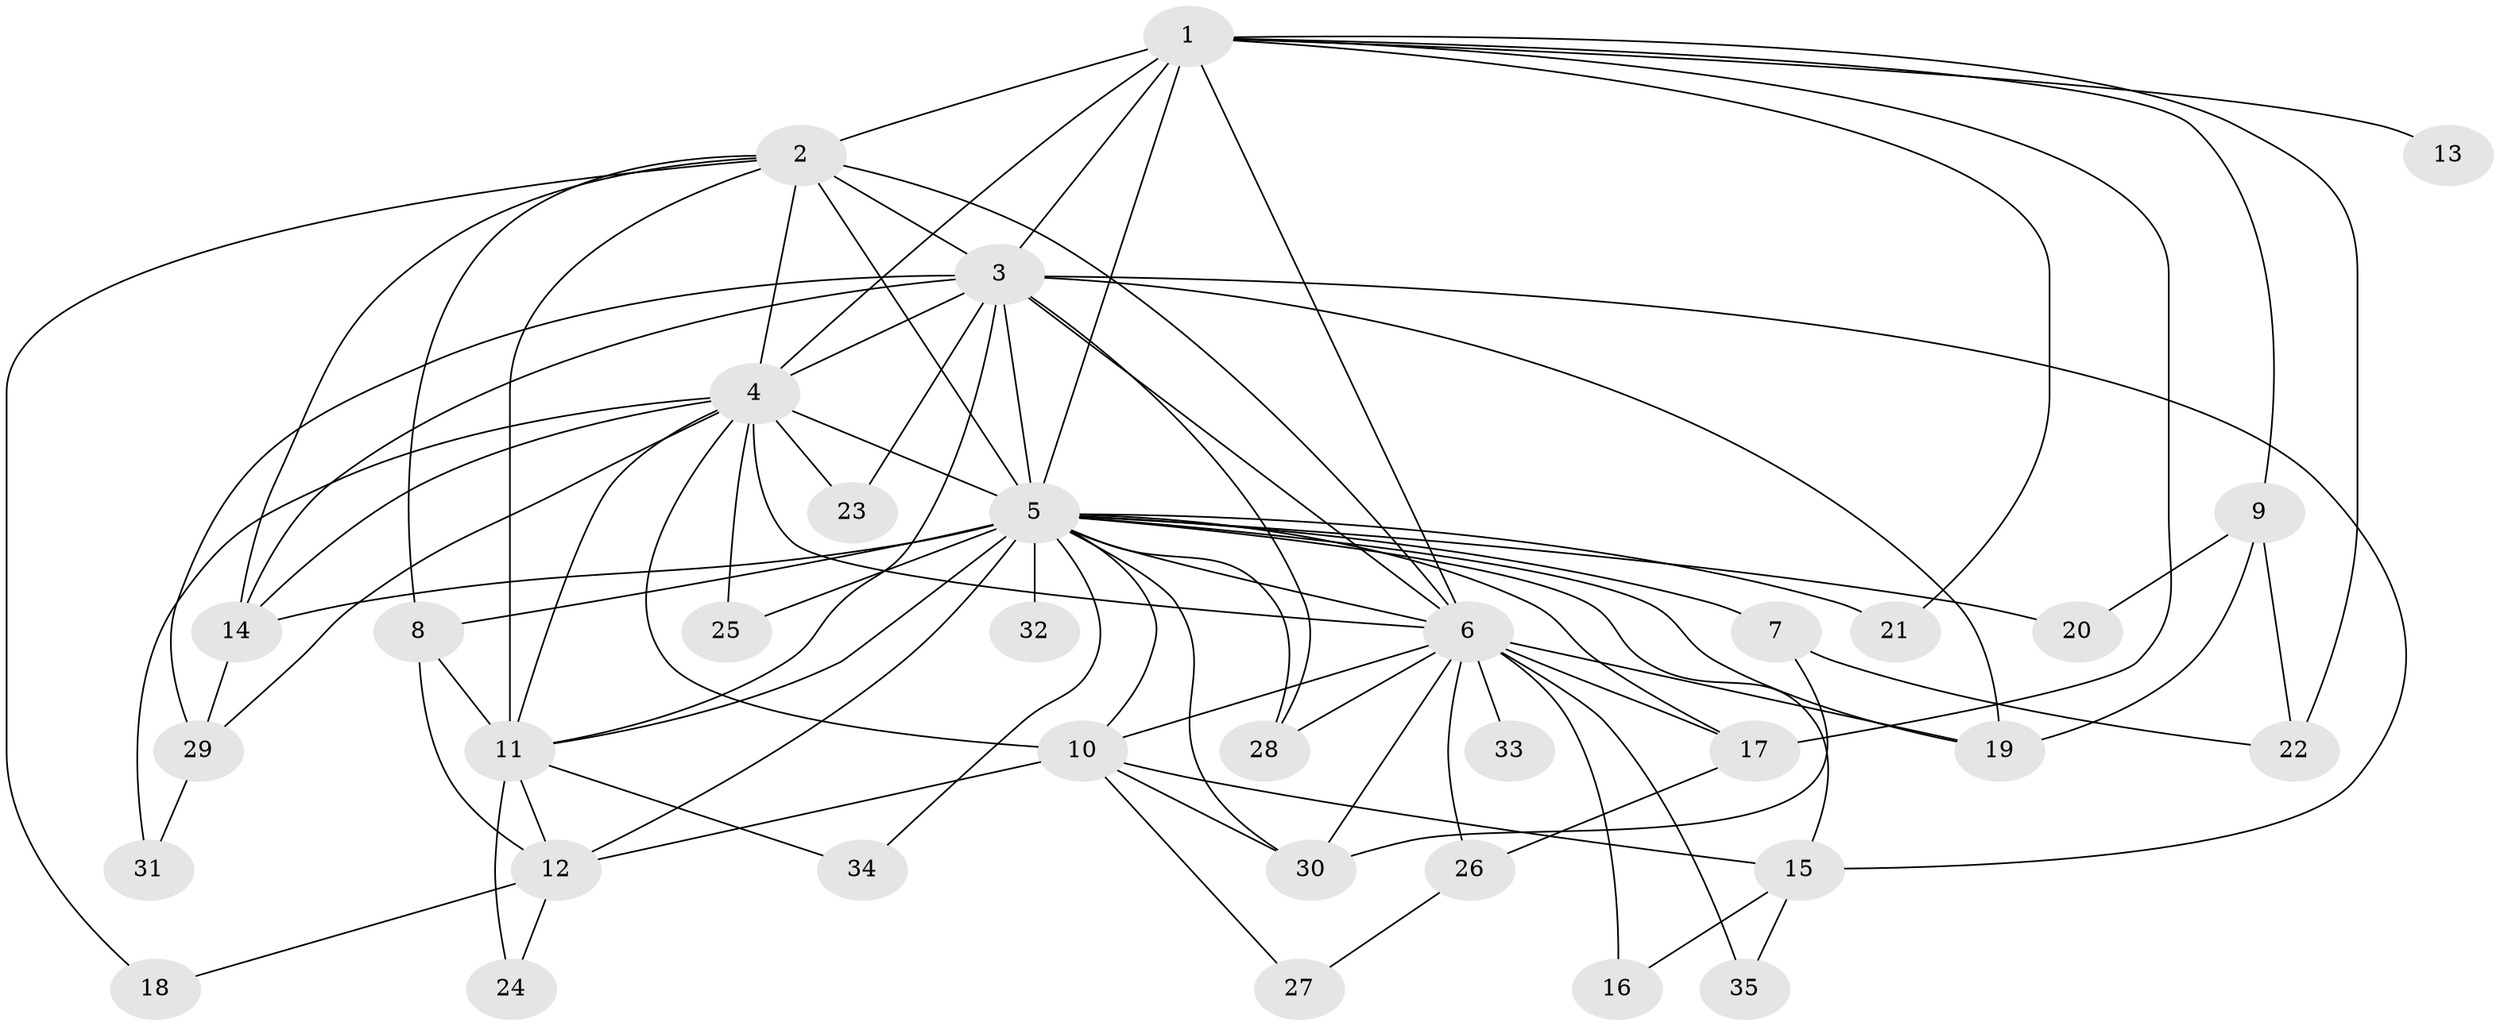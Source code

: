 // original degree distribution, {17: 0.028985507246376812, 18: 0.014492753623188406, 16: 0.014492753623188406, 15: 0.014492753623188406, 12: 0.028985507246376812, 20: 0.028985507246376812, 24: 0.014492753623188406, 4: 0.10144927536231885, 3: 0.15942028985507245, 2: 0.5507246376811594, 7: 0.014492753623188406, 6: 0.014492753623188406, 5: 0.014492753623188406}
// Generated by graph-tools (version 1.1) at 2025/35/03/09/25 02:35:12]
// undirected, 35 vertices, 85 edges
graph export_dot {
graph [start="1"]
  node [color=gray90,style=filled];
  1;
  2;
  3;
  4;
  5;
  6;
  7;
  8;
  9;
  10;
  11;
  12;
  13;
  14;
  15;
  16;
  17;
  18;
  19;
  20;
  21;
  22;
  23;
  24;
  25;
  26;
  27;
  28;
  29;
  30;
  31;
  32;
  33;
  34;
  35;
  1 -- 2 [weight=3.0];
  1 -- 3 [weight=2.0];
  1 -- 4 [weight=2.0];
  1 -- 5 [weight=2.0];
  1 -- 6 [weight=1.0];
  1 -- 9 [weight=1.0];
  1 -- 13 [weight=1.0];
  1 -- 17 [weight=1.0];
  1 -- 21 [weight=1.0];
  1 -- 22 [weight=1.0];
  2 -- 3 [weight=4.0];
  2 -- 4 [weight=4.0];
  2 -- 5 [weight=4.0];
  2 -- 6 [weight=2.0];
  2 -- 8 [weight=1.0];
  2 -- 11 [weight=6.0];
  2 -- 14 [weight=1.0];
  2 -- 18 [weight=1.0];
  3 -- 4 [weight=4.0];
  3 -- 5 [weight=4.0];
  3 -- 6 [weight=2.0];
  3 -- 11 [weight=1.0];
  3 -- 14 [weight=1.0];
  3 -- 15 [weight=1.0];
  3 -- 19 [weight=1.0];
  3 -- 23 [weight=2.0];
  3 -- 28 [weight=1.0];
  3 -- 29 [weight=1.0];
  4 -- 5 [weight=4.0];
  4 -- 6 [weight=2.0];
  4 -- 10 [weight=1.0];
  4 -- 11 [weight=1.0];
  4 -- 14 [weight=5.0];
  4 -- 23 [weight=2.0];
  4 -- 25 [weight=1.0];
  4 -- 29 [weight=1.0];
  4 -- 31 [weight=1.0];
  5 -- 6 [weight=3.0];
  5 -- 7 [weight=1.0];
  5 -- 8 [weight=1.0];
  5 -- 10 [weight=1.0];
  5 -- 11 [weight=3.0];
  5 -- 12 [weight=1.0];
  5 -- 14 [weight=2.0];
  5 -- 15 [weight=2.0];
  5 -- 17 [weight=2.0];
  5 -- 19 [weight=1.0];
  5 -- 20 [weight=1.0];
  5 -- 21 [weight=1.0];
  5 -- 25 [weight=1.0];
  5 -- 28 [weight=1.0];
  5 -- 30 [weight=1.0];
  5 -- 32 [weight=2.0];
  5 -- 34 [weight=1.0];
  6 -- 10 [weight=1.0];
  6 -- 16 [weight=1.0];
  6 -- 17 [weight=1.0];
  6 -- 19 [weight=1.0];
  6 -- 26 [weight=1.0];
  6 -- 28 [weight=1.0];
  6 -- 30 [weight=1.0];
  6 -- 33 [weight=1.0];
  6 -- 35 [weight=1.0];
  7 -- 22 [weight=1.0];
  7 -- 30 [weight=1.0];
  8 -- 11 [weight=1.0];
  8 -- 12 [weight=1.0];
  9 -- 19 [weight=1.0];
  9 -- 20 [weight=1.0];
  9 -- 22 [weight=1.0];
  10 -- 12 [weight=1.0];
  10 -- 15 [weight=1.0];
  10 -- 27 [weight=1.0];
  10 -- 30 [weight=1.0];
  11 -- 12 [weight=1.0];
  11 -- 24 [weight=1.0];
  11 -- 34 [weight=1.0];
  12 -- 18 [weight=1.0];
  12 -- 24 [weight=1.0];
  14 -- 29 [weight=1.0];
  15 -- 16 [weight=1.0];
  15 -- 35 [weight=1.0];
  17 -- 26 [weight=2.0];
  26 -- 27 [weight=1.0];
  29 -- 31 [weight=1.0];
}
